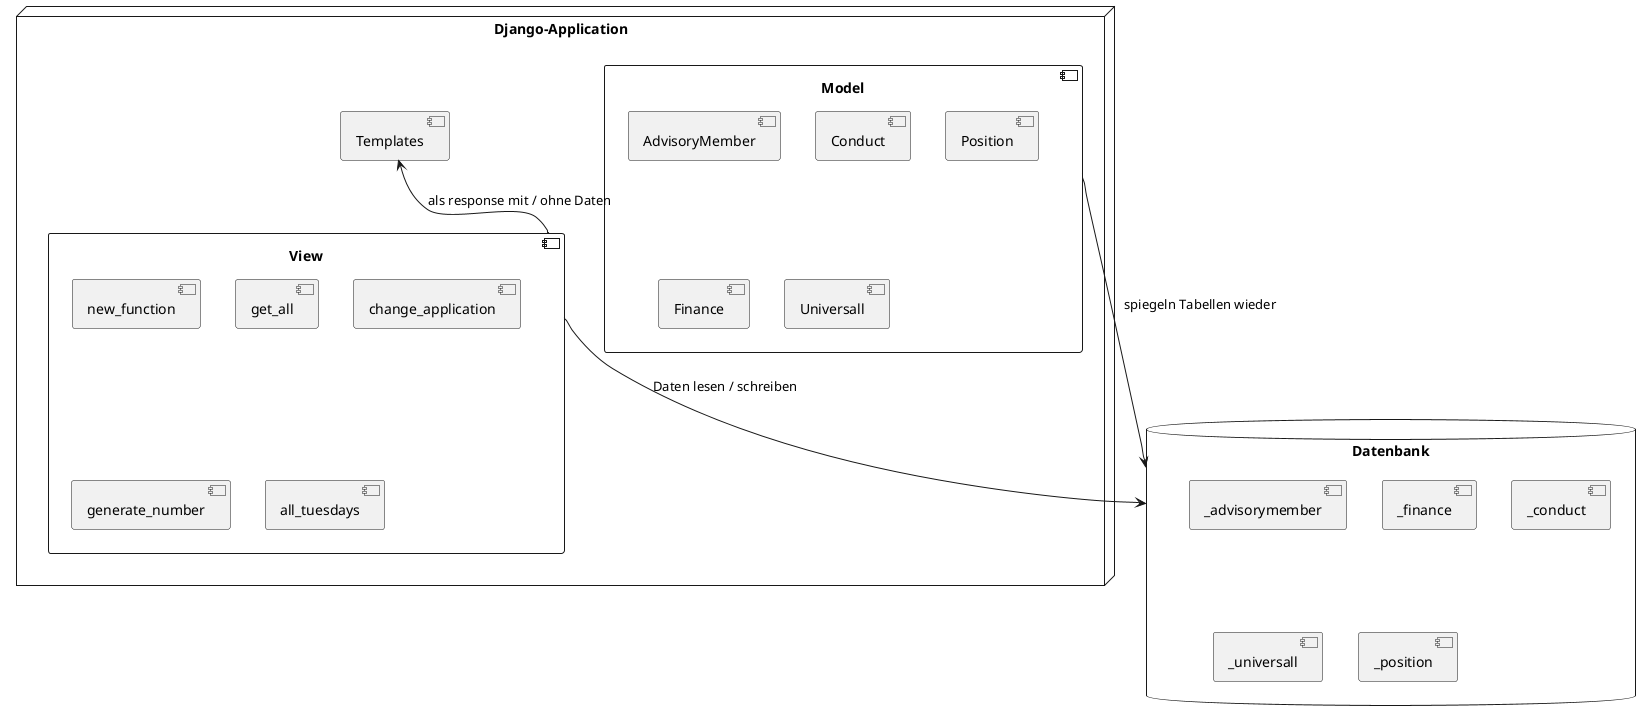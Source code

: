@startuml "Komponentendiagramm"

node "Django-Application" as django {
    component [Model] {
        [AdvisoryMember]
        [Conduct]
        [Position]
        [Finance]
        [Universall]
    }
    component [View] {
        [new_function]
        [get_all]
        [change_application]
        [generate_number]
        [all_tuesdays]
    }
    component Templates {

    }
}

database "Datenbank" {
    [_advisorymember]
    [_finance]
    [_conduct]
    [_universall]
    [_position]
}

Model -d-> Datenbank: spiegeln Tabellen wieder
View -u-> Templates: als response mit / ohne Daten
View -d-> Datenbank: Daten lesen / schreiben

@enduml